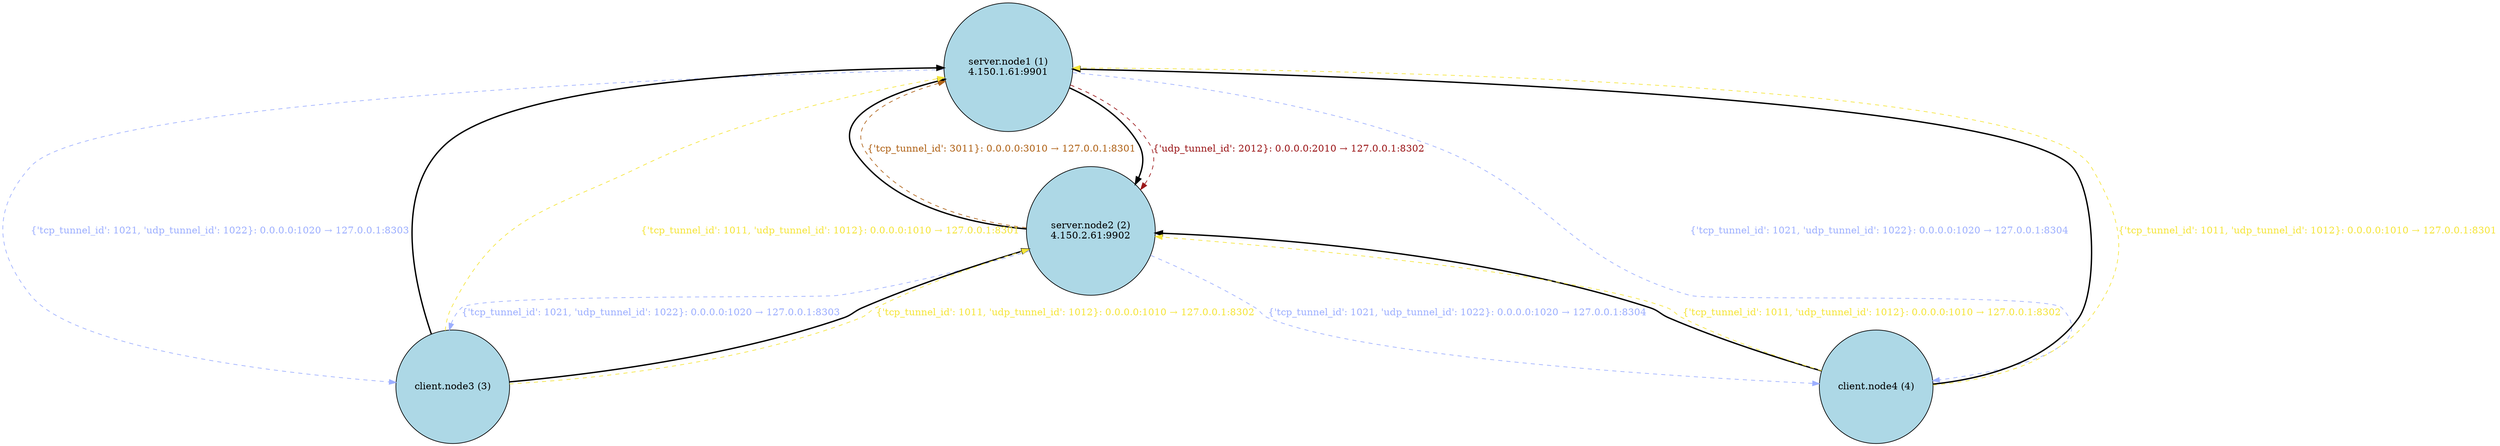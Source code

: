 digraph Network {
	1 [label="server.node1 (1)
4.150.1.61:9901" fillcolor=lightblue shape=circle style=filled]
	2 [label="server.node2 (2)
4.150.2.61:9902" fillcolor=lightblue shape=circle style=filled]
	3 [label="client.node3 (3)" fillcolor=lightblue shape=circle style=filled]
	4 [label="client.node4 (4)" fillcolor=lightblue shape=circle style=filled]
	1 -> 2 [color=black penwidth=2.0]
	2 -> 1 [color=black penwidth=2.0]
	3 -> 1 [color=black penwidth=2.0]
	3 -> 2 [color=black penwidth=2.0]
	4 -> 1 [color=black penwidth=2.0]
	4 -> 2 [color=black penwidth=2.0]
	3 -> 1 [label="{'tcp_tunnel_id': 1011, 'udp_tunnel_id': 1012}: 0.0.0.0:1010 → 127.0.0.1:8301" color="#f5e53a" fontcolor="#f5e53a" style=dashed]
	3 -> 2 [label="{'tcp_tunnel_id': 1011, 'udp_tunnel_id': 1012}: 0.0.0.0:1010 → 127.0.0.1:8302" color="#f5e53a" fontcolor="#f5e53a" style=dashed]
	4 -> 1 [label="{'tcp_tunnel_id': 1011, 'udp_tunnel_id': 1012}: 0.0.0.0:1010 → 127.0.0.1:8301" color="#f5e53a" fontcolor="#f5e53a" style=dashed]
	4 -> 2 [label="{'tcp_tunnel_id': 1011, 'udp_tunnel_id': 1012}: 0.0.0.0:1010 → 127.0.0.1:8302" color="#f5e53a" fontcolor="#f5e53a" style=dashed]
	1 -> 3 [label="{'tcp_tunnel_id': 1021, 'udp_tunnel_id': 1022}: 0.0.0.0:1020 → 127.0.0.1:8303" color="#9dafff" fontcolor="#9dafff" style=dashed]
	1 -> 4 [label="{'tcp_tunnel_id': 1021, 'udp_tunnel_id': 1022}: 0.0.0.0:1020 → 127.0.0.1:8304" color="#9dafff" fontcolor="#9dafff" style=dashed]
	2 -> 3 [label="{'tcp_tunnel_id': 1021, 'udp_tunnel_id': 1022}: 0.0.0.0:1020 → 127.0.0.1:8303" color="#9dafff" fontcolor="#9dafff" style=dashed]
	2 -> 4 [label="{'tcp_tunnel_id': 1021, 'udp_tunnel_id': 1022}: 0.0.0.0:1020 → 127.0.0.1:8304" color="#9dafff" fontcolor="#9dafff" style=dashed]
	1 -> 2 [label="{'udp_tunnel_id': 2012}: 0.0.0.0:2010 → 127.0.0.1:8302" color="#9c181a" fontcolor="#9c181a" style=dashed]
	2 -> 1 [label="{'tcp_tunnel_id': 3011}: 0.0.0.0:3010 → 127.0.0.1:8301" color="#b06318" fontcolor="#b06318" style=dashed]
}

